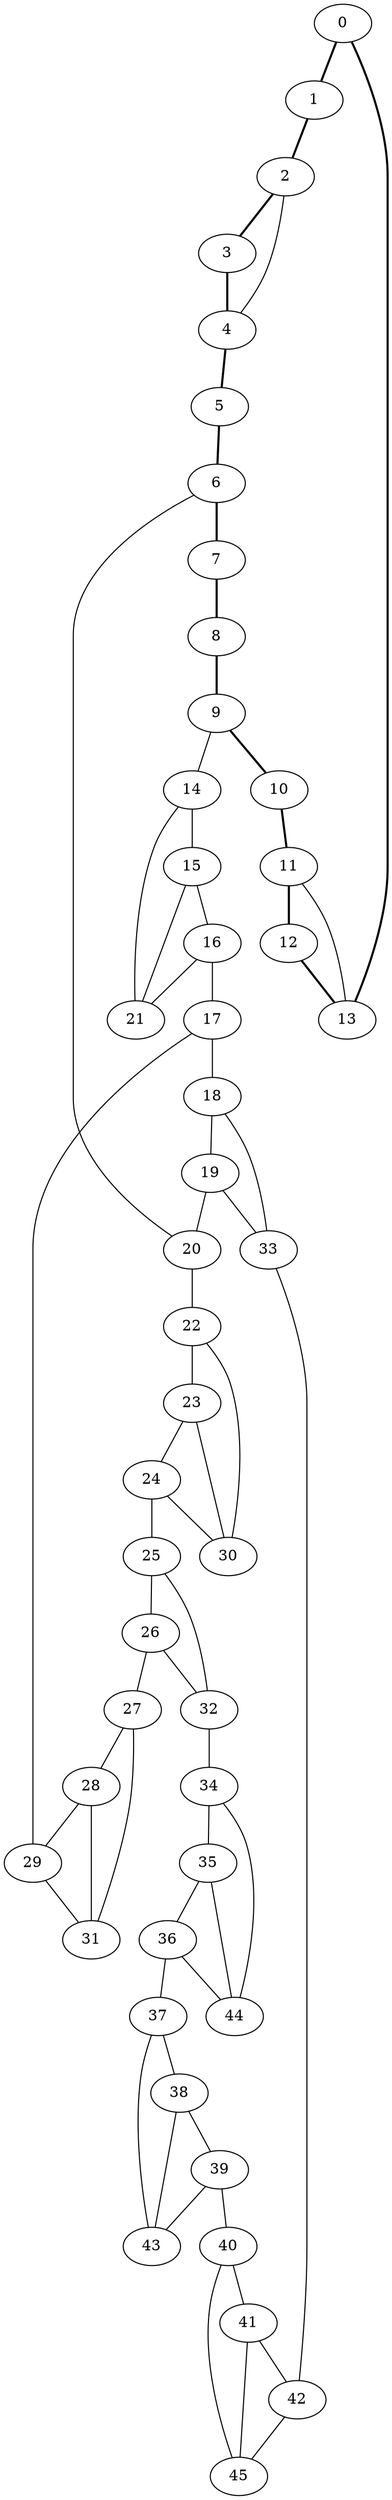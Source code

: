 //Inside of this graph isn't 3-connected
graph G {
0 [ pos = " 11.50,0.00!" ];
0 -- 1[style=bold];
0 -- 13[style=bold];
1 [ pos = " 10.36,4.99!" ];
1 -- 2[style=bold];
2 [ pos = " 7.17,8.99!" ];
2 -- 3[style=bold];
2 -- 4;
3 [ pos = " 2.56,11.21!" ];
3 -- 4[style=bold];
4 [ pos = " -2.56,11.21!" ];
4 -- 5[style=bold];
5 [ pos = " -7.17,8.99!" ];
5 -- 6[style=bold];
6 [ pos = " -10.36,4.99!" ];
6 -- 7[style=bold];
6 -- 20;
7 [ pos = " -11.50,0.00!" ];
7 -- 8[style=bold];
8 [ pos = " -10.36,-4.99!" ];
8 -- 9[style=bold];
9 [ pos = " -7.17,-8.99!" ];
9 -- 10[style=bold];
9 -- 14;
10 [ pos = " -2.56,-11.21!" ];
10 -- 11[style=bold];
11 [ pos = " 2.56,-11.21!" ];
11 -- 12[style=bold];
11 -- 13;
12 [ pos = " 7.17,-8.99!" ];
12 -- 13[style=bold];
13 [ pos = " 10.36,-4.99!" ];
14 -- 15;
14 -- 21;
15 -- 16;
15 -- 21;
16 -- 17;
16 -- 21;
17 -- 18;
17 -- 29;
18 -- 19;
18 -- 33;
19 -- 20;
19 -- 33;
20 -- 22;
22 -- 23;
22 -- 30;
23 -- 24;
23 -- 30;
24 -- 25;
24 -- 30;
25 -- 26;
25 -- 32;
26 -- 27;
26 -- 32;
27 -- 28;
27 -- 31;
28 -- 29;
28 -- 31;
29 -- 31;
32 -- 34;
33 -- 42;
34 -- 35;
34 -- 44;
35 -- 36;
35 -- 44;
36 -- 37;
36 -- 44;
37 -- 38;
37 -- 43;
38 -- 39;
38 -- 43;
39 -- 40;
39 -- 43;
40 -- 41;
40 -- 45;
41 -- 42;
41 -- 45;
42 -- 45;
}
